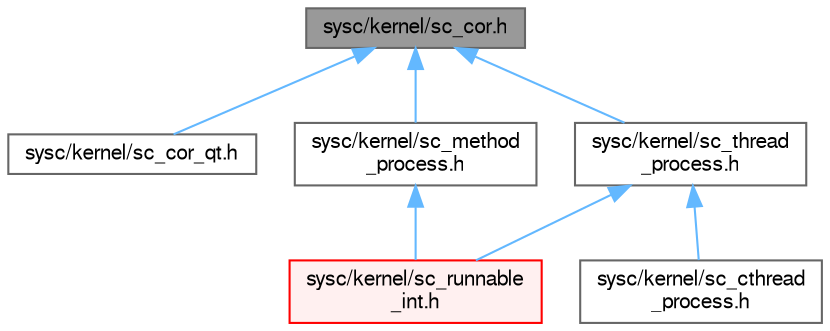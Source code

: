 digraph "sysc/kernel/sc_cor.h"
{
 // LATEX_PDF_SIZE
  bgcolor="transparent";
  edge [fontname=FreeSans,fontsize=10,labelfontname=FreeSans,labelfontsize=10];
  node [fontname=FreeSans,fontsize=10,shape=box,height=0.2,width=0.4];
  Node1 [id="Node000001",label="sysc/kernel/sc_cor.h",height=0.2,width=0.4,color="gray40", fillcolor="grey60", style="filled", fontcolor="black",tooltip=" "];
  Node1 -> Node2 [id="edge1_Node000001_Node000002",dir="back",color="steelblue1",style="solid",tooltip=" "];
  Node2 [id="Node000002",label="sysc/kernel/sc_cor_qt.h",height=0.2,width=0.4,color="grey40", fillcolor="white", style="filled",URL="$a00338.html",tooltip=" "];
  Node1 -> Node3 [id="edge2_Node000001_Node000003",dir="back",color="steelblue1",style="solid",tooltip=" "];
  Node3 [id="Node000003",label="sysc/kernel/sc_method\l_process.h",height=0.2,width=0.4,color="grey40", fillcolor="white", style="filled",URL="$a00404.html",tooltip=" "];
  Node3 -> Node4 [id="edge3_Node000003_Node000004",dir="back",color="steelblue1",style="solid",tooltip=" "];
  Node4 [id="Node000004",label="sysc/kernel/sc_runnable\l_int.h",height=0.2,width=0.4,color="red", fillcolor="#FFF0F0", style="filled",URL="$a00416.html",tooltip=" "];
  Node1 -> Node8 [id="edge4_Node000001_Node000008",dir="back",color="steelblue1",style="solid",tooltip=" "];
  Node8 [id="Node000008",label="sysc/kernel/sc_thread\l_process.h",height=0.2,width=0.4,color="grey40", fillcolor="white", style="filled",URL="$a00356.html",tooltip=" "];
  Node8 -> Node9 [id="edge5_Node000008_Node000009",dir="back",color="steelblue1",style="solid",tooltip=" "];
  Node9 [id="Node000009",label="sysc/kernel/sc_cthread\l_process.h",height=0.2,width=0.4,color="grey40", fillcolor="white", style="filled",URL="$a00413.html",tooltip=" "];
  Node8 -> Node4 [id="edge6_Node000008_Node000004",dir="back",color="steelblue1",style="solid",tooltip=" "];
}
